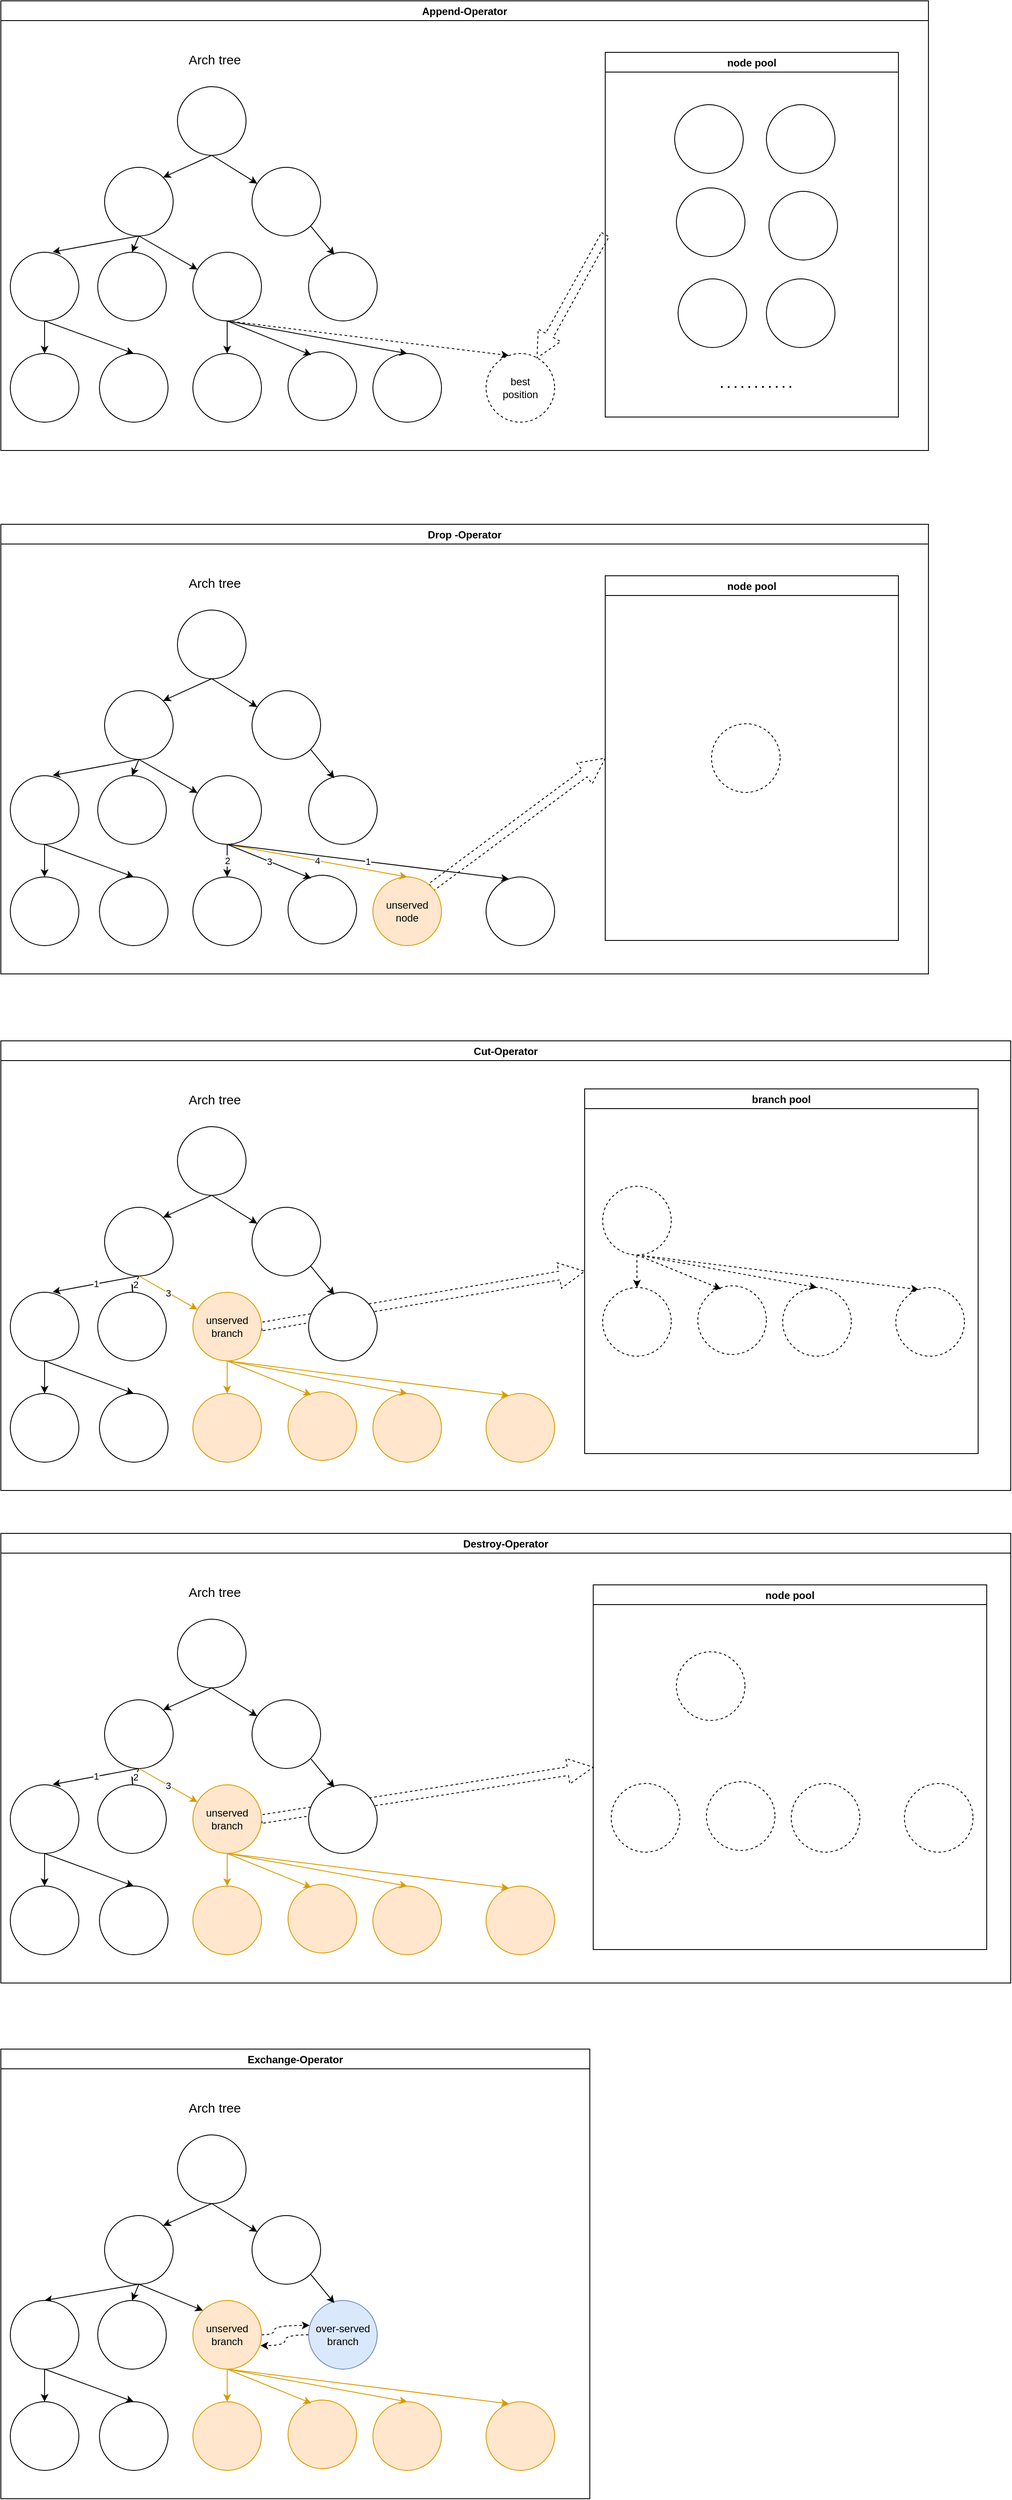 <mxfile version="16.1.4" type="github">
  <diagram id="BNuhCVd4cxq2ZZuh1FpS" name="Page-1">
    <mxGraphModel dx="2127" dy="1859" grid="0" gridSize="10" guides="1" tooltips="1" connect="1" arrows="1" fold="1" page="0" pageScale="1" pageWidth="827" pageHeight="1169" math="0" shadow="0">
      <root>
        <mxCell id="0" />
        <mxCell id="1" parent="0" />
        <mxCell id="tua6YhJxlvc5LFkW4k0F-42" value="Append-Operator" style="swimlane;strokeColor=default;fillColor=none;startSize=23;" vertex="1" parent="1">
          <mxGeometry x="-150" y="-552" width="1082" height="524" as="geometry">
            <mxRectangle x="-162" y="-550" width="129" height="23" as="alternateBounds" />
          </mxGeometry>
        </mxCell>
        <mxCell id="tua6YhJxlvc5LFkW4k0F-1" value="" style="ellipse;whiteSpace=wrap;html=1;aspect=fixed;strokeColor=default;" vertex="1" parent="tua6YhJxlvc5LFkW4k0F-42">
          <mxGeometry x="206" y="100" width="80" height="80" as="geometry" />
        </mxCell>
        <mxCell id="tua6YhJxlvc5LFkW4k0F-2" value="" style="ellipse;whiteSpace=wrap;html=1;aspect=fixed;strokeColor=default;" vertex="1" parent="tua6YhJxlvc5LFkW4k0F-42">
          <mxGeometry x="121" y="194" width="80" height="80" as="geometry" />
        </mxCell>
        <mxCell id="tua6YhJxlvc5LFkW4k0F-4" style="orthogonalLoop=1;jettySize=auto;html=1;exitX=0.5;exitY=1;exitDx=0;exitDy=0;entryX=1;entryY=0;entryDx=0;entryDy=0;rounded=0;" edge="1" parent="tua6YhJxlvc5LFkW4k0F-42" source="tua6YhJxlvc5LFkW4k0F-1" target="tua6YhJxlvc5LFkW4k0F-2">
          <mxGeometry relative="1" as="geometry" />
        </mxCell>
        <mxCell id="tua6YhJxlvc5LFkW4k0F-3" value="" style="ellipse;whiteSpace=wrap;html=1;aspect=fixed;strokeColor=default;" vertex="1" parent="tua6YhJxlvc5LFkW4k0F-42">
          <mxGeometry x="293" y="194" width="80" height="80" as="geometry" />
        </mxCell>
        <mxCell id="tua6YhJxlvc5LFkW4k0F-5" style="edgeStyle=none;rounded=0;orthogonalLoop=1;jettySize=auto;html=1;exitX=0.5;exitY=1;exitDx=0;exitDy=0;" edge="1" parent="tua6YhJxlvc5LFkW4k0F-42" source="tua6YhJxlvc5LFkW4k0F-1" target="tua6YhJxlvc5LFkW4k0F-3">
          <mxGeometry relative="1" as="geometry" />
        </mxCell>
        <mxCell id="tua6YhJxlvc5LFkW4k0F-6" value="" style="ellipse;whiteSpace=wrap;html=1;aspect=fixed;strokeColor=default;" vertex="1" parent="tua6YhJxlvc5LFkW4k0F-42">
          <mxGeometry x="11" y="293" width="80" height="80" as="geometry" />
        </mxCell>
        <mxCell id="tua6YhJxlvc5LFkW4k0F-10" style="edgeStyle=none;rounded=0;orthogonalLoop=1;jettySize=auto;html=1;exitX=0.5;exitY=1;exitDx=0;exitDy=0;entryX=0.617;entryY=-0.004;entryDx=0;entryDy=0;entryPerimeter=0;" edge="1" parent="tua6YhJxlvc5LFkW4k0F-42" source="tua6YhJxlvc5LFkW4k0F-2" target="tua6YhJxlvc5LFkW4k0F-6">
          <mxGeometry relative="1" as="geometry" />
        </mxCell>
        <mxCell id="tua6YhJxlvc5LFkW4k0F-7" value="" style="ellipse;whiteSpace=wrap;html=1;aspect=fixed;strokeColor=default;" vertex="1" parent="tua6YhJxlvc5LFkW4k0F-42">
          <mxGeometry x="113" y="293" width="80" height="80" as="geometry" />
        </mxCell>
        <mxCell id="tua6YhJxlvc5LFkW4k0F-11" style="edgeStyle=none;rounded=0;orthogonalLoop=1;jettySize=auto;html=1;exitX=0.5;exitY=1;exitDx=0;exitDy=0;entryX=0.5;entryY=0;entryDx=0;entryDy=0;" edge="1" parent="tua6YhJxlvc5LFkW4k0F-42" source="tua6YhJxlvc5LFkW4k0F-2" target="tua6YhJxlvc5LFkW4k0F-7">
          <mxGeometry relative="1" as="geometry" />
        </mxCell>
        <mxCell id="tua6YhJxlvc5LFkW4k0F-8" value="" style="ellipse;whiteSpace=wrap;html=1;aspect=fixed;strokeColor=default;" vertex="1" parent="tua6YhJxlvc5LFkW4k0F-42">
          <mxGeometry x="224" y="293" width="80" height="80" as="geometry" />
        </mxCell>
        <mxCell id="tua6YhJxlvc5LFkW4k0F-12" style="edgeStyle=none;rounded=0;orthogonalLoop=1;jettySize=auto;html=1;exitX=0.5;exitY=1;exitDx=0;exitDy=0;" edge="1" parent="tua6YhJxlvc5LFkW4k0F-42" source="tua6YhJxlvc5LFkW4k0F-2" target="tua6YhJxlvc5LFkW4k0F-8">
          <mxGeometry relative="1" as="geometry" />
        </mxCell>
        <mxCell id="tua6YhJxlvc5LFkW4k0F-9" value="" style="ellipse;whiteSpace=wrap;html=1;aspect=fixed;strokeColor=default;" vertex="1" parent="tua6YhJxlvc5LFkW4k0F-42">
          <mxGeometry x="359" y="293" width="80" height="80" as="geometry" />
        </mxCell>
        <mxCell id="tua6YhJxlvc5LFkW4k0F-13" style="edgeStyle=none;rounded=0;orthogonalLoop=1;jettySize=auto;html=1;exitX=1;exitY=1;exitDx=0;exitDy=0;entryX=0.375;entryY=0.038;entryDx=0;entryDy=0;entryPerimeter=0;" edge="1" parent="tua6YhJxlvc5LFkW4k0F-42" source="tua6YhJxlvc5LFkW4k0F-3" target="tua6YhJxlvc5LFkW4k0F-9">
          <mxGeometry relative="1" as="geometry" />
        </mxCell>
        <mxCell id="tua6YhJxlvc5LFkW4k0F-14" value="" style="ellipse;whiteSpace=wrap;html=1;aspect=fixed;strokeColor=default;" vertex="1" parent="tua6YhJxlvc5LFkW4k0F-42">
          <mxGeometry x="11" y="411" width="80" height="80" as="geometry" />
        </mxCell>
        <mxCell id="tua6YhJxlvc5LFkW4k0F-20" style="edgeStyle=none;rounded=0;orthogonalLoop=1;jettySize=auto;html=1;exitX=0.5;exitY=1;exitDx=0;exitDy=0;entryX=0.5;entryY=0;entryDx=0;entryDy=0;" edge="1" parent="tua6YhJxlvc5LFkW4k0F-42" source="tua6YhJxlvc5LFkW4k0F-6" target="tua6YhJxlvc5LFkW4k0F-14">
          <mxGeometry relative="1" as="geometry" />
        </mxCell>
        <mxCell id="tua6YhJxlvc5LFkW4k0F-15" value="" style="ellipse;whiteSpace=wrap;html=1;aspect=fixed;strokeColor=default;" vertex="1" parent="tua6YhJxlvc5LFkW4k0F-42">
          <mxGeometry x="115" y="411" width="80" height="80" as="geometry" />
        </mxCell>
        <mxCell id="tua6YhJxlvc5LFkW4k0F-21" style="edgeStyle=none;rounded=0;orthogonalLoop=1;jettySize=auto;html=1;exitX=0.5;exitY=1;exitDx=0;exitDy=0;entryX=0.5;entryY=0;entryDx=0;entryDy=0;" edge="1" parent="tua6YhJxlvc5LFkW4k0F-42" source="tua6YhJxlvc5LFkW4k0F-6" target="tua6YhJxlvc5LFkW4k0F-15">
          <mxGeometry relative="1" as="geometry" />
        </mxCell>
        <mxCell id="tua6YhJxlvc5LFkW4k0F-16" value="" style="ellipse;whiteSpace=wrap;html=1;aspect=fixed;strokeColor=default;" vertex="1" parent="tua6YhJxlvc5LFkW4k0F-42">
          <mxGeometry x="224" y="411" width="80" height="80" as="geometry" />
        </mxCell>
        <mxCell id="tua6YhJxlvc5LFkW4k0F-22" style="edgeStyle=none;rounded=0;orthogonalLoop=1;jettySize=auto;html=1;exitX=0.5;exitY=1;exitDx=0;exitDy=0;" edge="1" parent="tua6YhJxlvc5LFkW4k0F-42" source="tua6YhJxlvc5LFkW4k0F-8" target="tua6YhJxlvc5LFkW4k0F-16">
          <mxGeometry relative="1" as="geometry" />
        </mxCell>
        <mxCell id="tua6YhJxlvc5LFkW4k0F-17" value="" style="ellipse;whiteSpace=wrap;html=1;aspect=fixed;strokeColor=default;" vertex="1" parent="tua6YhJxlvc5LFkW4k0F-42">
          <mxGeometry x="335" y="409" width="80" height="80" as="geometry" />
        </mxCell>
        <mxCell id="tua6YhJxlvc5LFkW4k0F-24" style="edgeStyle=none;rounded=0;orthogonalLoop=1;jettySize=auto;html=1;exitX=0.5;exitY=1;exitDx=0;exitDy=0;entryX=0.338;entryY=0.046;entryDx=0;entryDy=0;entryPerimeter=0;" edge="1" parent="tua6YhJxlvc5LFkW4k0F-42" source="tua6YhJxlvc5LFkW4k0F-8" target="tua6YhJxlvc5LFkW4k0F-17">
          <mxGeometry relative="1" as="geometry" />
        </mxCell>
        <mxCell id="tua6YhJxlvc5LFkW4k0F-18" value="" style="ellipse;whiteSpace=wrap;html=1;aspect=fixed;strokeColor=default;" vertex="1" parent="tua6YhJxlvc5LFkW4k0F-42">
          <mxGeometry x="434" y="411" width="80" height="80" as="geometry" />
        </mxCell>
        <mxCell id="tua6YhJxlvc5LFkW4k0F-25" style="edgeStyle=none;rounded=0;orthogonalLoop=1;jettySize=auto;html=1;exitX=0.5;exitY=1;exitDx=0;exitDy=0;entryX=0.5;entryY=0;entryDx=0;entryDy=0;" edge="1" parent="tua6YhJxlvc5LFkW4k0F-42" source="tua6YhJxlvc5LFkW4k0F-8" target="tua6YhJxlvc5LFkW4k0F-18">
          <mxGeometry relative="1" as="geometry" />
        </mxCell>
        <mxCell id="tua6YhJxlvc5LFkW4k0F-35" value="node pool" style="swimlane;strokeColor=default;fillColor=none;startSize=23;" vertex="1" parent="tua6YhJxlvc5LFkW4k0F-42">
          <mxGeometry x="705" y="60" width="342" height="425" as="geometry" />
        </mxCell>
        <mxCell id="tua6YhJxlvc5LFkW4k0F-26" value="" style="ellipse;whiteSpace=wrap;html=1;aspect=fixed;strokeColor=default;" vertex="1" parent="tua6YhJxlvc5LFkW4k0F-35">
          <mxGeometry x="81" y="61" width="80" height="80" as="geometry" />
        </mxCell>
        <mxCell id="tua6YhJxlvc5LFkW4k0F-27" value="" style="ellipse;whiteSpace=wrap;html=1;aspect=fixed;strokeColor=default;" vertex="1" parent="tua6YhJxlvc5LFkW4k0F-35">
          <mxGeometry x="188" y="61" width="80" height="80" as="geometry" />
        </mxCell>
        <mxCell id="tua6YhJxlvc5LFkW4k0F-28" value="" style="ellipse;whiteSpace=wrap;html=1;aspect=fixed;strokeColor=default;" vertex="1" parent="tua6YhJxlvc5LFkW4k0F-35">
          <mxGeometry x="83" y="158" width="80" height="80" as="geometry" />
        </mxCell>
        <mxCell id="tua6YhJxlvc5LFkW4k0F-29" value="" style="ellipse;whiteSpace=wrap;html=1;aspect=fixed;strokeColor=default;" vertex="1" parent="tua6YhJxlvc5LFkW4k0F-35">
          <mxGeometry x="191" y="162" width="80" height="80" as="geometry" />
        </mxCell>
        <mxCell id="tua6YhJxlvc5LFkW4k0F-30" value="" style="ellipse;whiteSpace=wrap;html=1;aspect=fixed;strokeColor=default;" vertex="1" parent="tua6YhJxlvc5LFkW4k0F-35">
          <mxGeometry x="85" y="264" width="80" height="80" as="geometry" />
        </mxCell>
        <mxCell id="tua6YhJxlvc5LFkW4k0F-31" value="" style="ellipse;whiteSpace=wrap;html=1;aspect=fixed;strokeColor=default;" vertex="1" parent="tua6YhJxlvc5LFkW4k0F-35">
          <mxGeometry x="188" y="264" width="80" height="80" as="geometry" />
        </mxCell>
        <mxCell id="tua6YhJxlvc5LFkW4k0F-34" value="" style="endArrow=none;dashed=1;html=1;dashPattern=1 3;strokeWidth=2;rounded=0;entryX=0.64;entryY=0.913;entryDx=0;entryDy=0;entryPerimeter=0;" edge="1" parent="tua6YhJxlvc5LFkW4k0F-35">
          <mxGeometry width="50" height="50" relative="1" as="geometry">
            <mxPoint x="135" y="390" as="sourcePoint" />
            <mxPoint x="216.88" y="389.853" as="targetPoint" />
          </mxGeometry>
        </mxCell>
        <mxCell id="tua6YhJxlvc5LFkW4k0F-39" value="best&lt;br&gt;position" style="ellipse;whiteSpace=wrap;html=1;aspect=fixed;strokeColor=default;dashed=1;" vertex="1" parent="tua6YhJxlvc5LFkW4k0F-42">
          <mxGeometry x="566" y="411" width="80" height="80" as="geometry" />
        </mxCell>
        <mxCell id="tua6YhJxlvc5LFkW4k0F-40" style="edgeStyle=none;rounded=0;orthogonalLoop=1;jettySize=auto;html=1;exitX=0.5;exitY=1;exitDx=0;exitDy=0;entryX=0.333;entryY=0.029;entryDx=0;entryDy=0;entryPerimeter=0;dashed=1;" edge="1" parent="tua6YhJxlvc5LFkW4k0F-42" source="tua6YhJxlvc5LFkW4k0F-8" target="tua6YhJxlvc5LFkW4k0F-39">
          <mxGeometry relative="1" as="geometry" />
        </mxCell>
        <mxCell id="tua6YhJxlvc5LFkW4k0F-41" style="edgeStyle=none;rounded=0;orthogonalLoop=1;jettySize=auto;html=1;exitX=0;exitY=0.5;exitDx=0;exitDy=0;dashed=1;shape=arrow;" edge="1" parent="tua6YhJxlvc5LFkW4k0F-42" source="tua6YhJxlvc5LFkW4k0F-35" target="tua6YhJxlvc5LFkW4k0F-39">
          <mxGeometry relative="1" as="geometry" />
        </mxCell>
        <mxCell id="tua6YhJxlvc5LFkW4k0F-43" value="&lt;font style=&quot;font-size: 15px&quot;&gt;Arch tree&lt;/font&gt;" style="text;html=1;strokeColor=none;fillColor=none;align=center;verticalAlign=middle;whiteSpace=wrap;rounded=0;strokeWidth=4;" vertex="1" parent="tua6YhJxlvc5LFkW4k0F-42">
          <mxGeometry x="209" y="53" width="81" height="30" as="geometry" />
        </mxCell>
        <mxCell id="tua6YhJxlvc5LFkW4k0F-44" value="Drop -Operator" style="swimlane;strokeColor=default;fillColor=none;startSize=23;" vertex="1" parent="1">
          <mxGeometry x="-150" y="58" width="1082" height="524" as="geometry">
            <mxRectangle x="-162" y="-550" width="129" height="23" as="alternateBounds" />
          </mxGeometry>
        </mxCell>
        <mxCell id="tua6YhJxlvc5LFkW4k0F-45" value="" style="ellipse;whiteSpace=wrap;html=1;aspect=fixed;strokeColor=default;" vertex="1" parent="tua6YhJxlvc5LFkW4k0F-44">
          <mxGeometry x="206" y="100" width="80" height="80" as="geometry" />
        </mxCell>
        <mxCell id="tua6YhJxlvc5LFkW4k0F-46" value="" style="ellipse;whiteSpace=wrap;html=1;aspect=fixed;strokeColor=default;" vertex="1" parent="tua6YhJxlvc5LFkW4k0F-44">
          <mxGeometry x="121" y="194" width="80" height="80" as="geometry" />
        </mxCell>
        <mxCell id="tua6YhJxlvc5LFkW4k0F-47" style="orthogonalLoop=1;jettySize=auto;html=1;exitX=0.5;exitY=1;exitDx=0;exitDy=0;entryX=1;entryY=0;entryDx=0;entryDy=0;rounded=0;" edge="1" parent="tua6YhJxlvc5LFkW4k0F-44" source="tua6YhJxlvc5LFkW4k0F-45" target="tua6YhJxlvc5LFkW4k0F-46">
          <mxGeometry relative="1" as="geometry" />
        </mxCell>
        <mxCell id="tua6YhJxlvc5LFkW4k0F-48" value="" style="ellipse;whiteSpace=wrap;html=1;aspect=fixed;strokeColor=default;" vertex="1" parent="tua6YhJxlvc5LFkW4k0F-44">
          <mxGeometry x="293" y="194" width="80" height="80" as="geometry" />
        </mxCell>
        <mxCell id="tua6YhJxlvc5LFkW4k0F-49" style="edgeStyle=none;rounded=0;orthogonalLoop=1;jettySize=auto;html=1;exitX=0.5;exitY=1;exitDx=0;exitDy=0;" edge="1" parent="tua6YhJxlvc5LFkW4k0F-44" source="tua6YhJxlvc5LFkW4k0F-45" target="tua6YhJxlvc5LFkW4k0F-48">
          <mxGeometry relative="1" as="geometry" />
        </mxCell>
        <mxCell id="tua6YhJxlvc5LFkW4k0F-50" value="" style="ellipse;whiteSpace=wrap;html=1;aspect=fixed;strokeColor=default;" vertex="1" parent="tua6YhJxlvc5LFkW4k0F-44">
          <mxGeometry x="11" y="293" width="80" height="80" as="geometry" />
        </mxCell>
        <mxCell id="tua6YhJxlvc5LFkW4k0F-51" style="edgeStyle=none;rounded=0;orthogonalLoop=1;jettySize=auto;html=1;exitX=0.5;exitY=1;exitDx=0;exitDy=0;entryX=0.617;entryY=-0.004;entryDx=0;entryDy=0;entryPerimeter=0;" edge="1" parent="tua6YhJxlvc5LFkW4k0F-44" source="tua6YhJxlvc5LFkW4k0F-46" target="tua6YhJxlvc5LFkW4k0F-50">
          <mxGeometry relative="1" as="geometry" />
        </mxCell>
        <mxCell id="tua6YhJxlvc5LFkW4k0F-52" value="" style="ellipse;whiteSpace=wrap;html=1;aspect=fixed;strokeColor=default;" vertex="1" parent="tua6YhJxlvc5LFkW4k0F-44">
          <mxGeometry x="113" y="293" width="80" height="80" as="geometry" />
        </mxCell>
        <mxCell id="tua6YhJxlvc5LFkW4k0F-53" style="edgeStyle=none;rounded=0;orthogonalLoop=1;jettySize=auto;html=1;exitX=0.5;exitY=1;exitDx=0;exitDy=0;entryX=0.5;entryY=0;entryDx=0;entryDy=0;" edge="1" parent="tua6YhJxlvc5LFkW4k0F-44" source="tua6YhJxlvc5LFkW4k0F-46" target="tua6YhJxlvc5LFkW4k0F-52">
          <mxGeometry relative="1" as="geometry" />
        </mxCell>
        <mxCell id="tua6YhJxlvc5LFkW4k0F-54" value="" style="ellipse;whiteSpace=wrap;html=1;aspect=fixed;strokeColor=default;" vertex="1" parent="tua6YhJxlvc5LFkW4k0F-44">
          <mxGeometry x="224" y="293" width="80" height="80" as="geometry" />
        </mxCell>
        <mxCell id="tua6YhJxlvc5LFkW4k0F-55" style="edgeStyle=none;rounded=0;orthogonalLoop=1;jettySize=auto;html=1;exitX=0.5;exitY=1;exitDx=0;exitDy=0;" edge="1" parent="tua6YhJxlvc5LFkW4k0F-44" source="tua6YhJxlvc5LFkW4k0F-46" target="tua6YhJxlvc5LFkW4k0F-54">
          <mxGeometry relative="1" as="geometry" />
        </mxCell>
        <mxCell id="tua6YhJxlvc5LFkW4k0F-56" value="" style="ellipse;whiteSpace=wrap;html=1;aspect=fixed;strokeColor=default;" vertex="1" parent="tua6YhJxlvc5LFkW4k0F-44">
          <mxGeometry x="359" y="293" width="80" height="80" as="geometry" />
        </mxCell>
        <mxCell id="tua6YhJxlvc5LFkW4k0F-57" style="edgeStyle=none;rounded=0;orthogonalLoop=1;jettySize=auto;html=1;exitX=1;exitY=1;exitDx=0;exitDy=0;entryX=0.375;entryY=0.038;entryDx=0;entryDy=0;entryPerimeter=0;" edge="1" parent="tua6YhJxlvc5LFkW4k0F-44" source="tua6YhJxlvc5LFkW4k0F-48" target="tua6YhJxlvc5LFkW4k0F-56">
          <mxGeometry relative="1" as="geometry" />
        </mxCell>
        <mxCell id="tua6YhJxlvc5LFkW4k0F-58" value="" style="ellipse;whiteSpace=wrap;html=1;aspect=fixed;strokeColor=default;" vertex="1" parent="tua6YhJxlvc5LFkW4k0F-44">
          <mxGeometry x="11" y="411" width="80" height="80" as="geometry" />
        </mxCell>
        <mxCell id="tua6YhJxlvc5LFkW4k0F-59" style="edgeStyle=none;rounded=0;orthogonalLoop=1;jettySize=auto;html=1;exitX=0.5;exitY=1;exitDx=0;exitDy=0;entryX=0.5;entryY=0;entryDx=0;entryDy=0;" edge="1" parent="tua6YhJxlvc5LFkW4k0F-44" source="tua6YhJxlvc5LFkW4k0F-50" target="tua6YhJxlvc5LFkW4k0F-58">
          <mxGeometry relative="1" as="geometry" />
        </mxCell>
        <mxCell id="tua6YhJxlvc5LFkW4k0F-60" value="" style="ellipse;whiteSpace=wrap;html=1;aspect=fixed;strokeColor=default;" vertex="1" parent="tua6YhJxlvc5LFkW4k0F-44">
          <mxGeometry x="115" y="411" width="80" height="80" as="geometry" />
        </mxCell>
        <mxCell id="tua6YhJxlvc5LFkW4k0F-61" style="edgeStyle=none;rounded=0;orthogonalLoop=1;jettySize=auto;html=1;exitX=0.5;exitY=1;exitDx=0;exitDy=0;entryX=0.5;entryY=0;entryDx=0;entryDy=0;" edge="1" parent="tua6YhJxlvc5LFkW4k0F-44" source="tua6YhJxlvc5LFkW4k0F-50" target="tua6YhJxlvc5LFkW4k0F-60">
          <mxGeometry relative="1" as="geometry" />
        </mxCell>
        <mxCell id="tua6YhJxlvc5LFkW4k0F-62" value="" style="ellipse;whiteSpace=wrap;html=1;aspect=fixed;strokeColor=default;" vertex="1" parent="tua6YhJxlvc5LFkW4k0F-44">
          <mxGeometry x="224" y="411" width="80" height="80" as="geometry" />
        </mxCell>
        <mxCell id="tua6YhJxlvc5LFkW4k0F-63" value="2" style="edgeStyle=none;rounded=0;orthogonalLoop=1;jettySize=auto;html=1;exitX=0.5;exitY=1;exitDx=0;exitDy=0;" edge="1" parent="tua6YhJxlvc5LFkW4k0F-44" source="tua6YhJxlvc5LFkW4k0F-54" target="tua6YhJxlvc5LFkW4k0F-62">
          <mxGeometry relative="1" as="geometry" />
        </mxCell>
        <mxCell id="tua6YhJxlvc5LFkW4k0F-64" value="" style="ellipse;whiteSpace=wrap;html=1;aspect=fixed;strokeColor=default;" vertex="1" parent="tua6YhJxlvc5LFkW4k0F-44">
          <mxGeometry x="335" y="409" width="80" height="80" as="geometry" />
        </mxCell>
        <mxCell id="tua6YhJxlvc5LFkW4k0F-65" value="3" style="edgeStyle=none;rounded=0;orthogonalLoop=1;jettySize=auto;html=1;exitX=0.5;exitY=1;exitDx=0;exitDy=0;entryX=0.338;entryY=0.046;entryDx=0;entryDy=0;entryPerimeter=0;" edge="1" parent="tua6YhJxlvc5LFkW4k0F-44" source="tua6YhJxlvc5LFkW4k0F-54" target="tua6YhJxlvc5LFkW4k0F-64">
          <mxGeometry relative="1" as="geometry" />
        </mxCell>
        <mxCell id="tua6YhJxlvc5LFkW4k0F-81" style="edgeStyle=none;shape=arrow;rounded=0;orthogonalLoop=1;jettySize=auto;html=1;exitX=1;exitY=0;exitDx=0;exitDy=0;fontSize=15;dashed=1;entryX=0;entryY=0.5;entryDx=0;entryDy=0;" edge="1" parent="tua6YhJxlvc5LFkW4k0F-44" source="tua6YhJxlvc5LFkW4k0F-66" target="tua6YhJxlvc5LFkW4k0F-68">
          <mxGeometry relative="1" as="geometry" />
        </mxCell>
        <mxCell id="tua6YhJxlvc5LFkW4k0F-66" value="unserved&lt;br&gt;node" style="ellipse;whiteSpace=wrap;html=1;aspect=fixed;strokeColor=#d79b00;fillColor=#ffe6cc;" vertex="1" parent="tua6YhJxlvc5LFkW4k0F-44">
          <mxGeometry x="434" y="411" width="80" height="80" as="geometry" />
        </mxCell>
        <mxCell id="tua6YhJxlvc5LFkW4k0F-67" value="4" style="edgeStyle=none;rounded=0;orthogonalLoop=1;jettySize=auto;html=1;exitX=0.5;exitY=1;exitDx=0;exitDy=0;entryX=0.5;entryY=0;entryDx=0;entryDy=0;fillColor=#ffe6cc;strokeColor=#d79b00;" edge="1" parent="tua6YhJxlvc5LFkW4k0F-44" source="tua6YhJxlvc5LFkW4k0F-54" target="tua6YhJxlvc5LFkW4k0F-66">
          <mxGeometry relative="1" as="geometry" />
        </mxCell>
        <mxCell id="tua6YhJxlvc5LFkW4k0F-68" value="node pool" style="swimlane;strokeColor=default;fillColor=none;startSize=23;" vertex="1" parent="tua6YhJxlvc5LFkW4k0F-44">
          <mxGeometry x="705" y="60" width="342" height="425" as="geometry" />
        </mxCell>
        <mxCell id="tua6YhJxlvc5LFkW4k0F-80" value="" style="ellipse;whiteSpace=wrap;html=1;aspect=fixed;strokeColor=default;dashed=1;" vertex="1" parent="tua6YhJxlvc5LFkW4k0F-68">
          <mxGeometry x="124" y="172.5" width="80" height="80" as="geometry" />
        </mxCell>
        <mxCell id="tua6YhJxlvc5LFkW4k0F-76" value="" style="ellipse;whiteSpace=wrap;html=1;aspect=fixed;strokeColor=default;" vertex="1" parent="tua6YhJxlvc5LFkW4k0F-44">
          <mxGeometry x="566" y="411" width="80" height="80" as="geometry" />
        </mxCell>
        <mxCell id="tua6YhJxlvc5LFkW4k0F-77" value="1" style="edgeStyle=none;rounded=0;orthogonalLoop=1;jettySize=auto;html=1;exitX=0.5;exitY=1;exitDx=0;exitDy=0;entryX=0.333;entryY=0.029;entryDx=0;entryDy=0;entryPerimeter=0;" edge="1" parent="tua6YhJxlvc5LFkW4k0F-44" source="tua6YhJxlvc5LFkW4k0F-54" target="tua6YhJxlvc5LFkW4k0F-76">
          <mxGeometry relative="1" as="geometry" />
        </mxCell>
        <mxCell id="tua6YhJxlvc5LFkW4k0F-79" value="&lt;font style=&quot;font-size: 15px&quot;&gt;Arch tree&lt;/font&gt;" style="text;html=1;strokeColor=none;fillColor=none;align=center;verticalAlign=middle;whiteSpace=wrap;rounded=0;strokeWidth=4;" vertex="1" parent="tua6YhJxlvc5LFkW4k0F-44">
          <mxGeometry x="209" y="53" width="81" height="30" as="geometry" />
        </mxCell>
        <mxCell id="tua6YhJxlvc5LFkW4k0F-82" value="Cut-Operator" style="swimlane;strokeColor=default;fillColor=none;startSize=23;" vertex="1" parent="1">
          <mxGeometry x="-150" y="660" width="1178" height="524" as="geometry">
            <mxRectangle x="-162" y="-550" width="129" height="23" as="alternateBounds" />
          </mxGeometry>
        </mxCell>
        <mxCell id="tua6YhJxlvc5LFkW4k0F-83" value="" style="ellipse;whiteSpace=wrap;html=1;aspect=fixed;strokeColor=default;" vertex="1" parent="tua6YhJxlvc5LFkW4k0F-82">
          <mxGeometry x="206" y="100" width="80" height="80" as="geometry" />
        </mxCell>
        <mxCell id="tua6YhJxlvc5LFkW4k0F-84" value="" style="ellipse;whiteSpace=wrap;html=1;aspect=fixed;strokeColor=default;" vertex="1" parent="tua6YhJxlvc5LFkW4k0F-82">
          <mxGeometry x="121" y="194" width="80" height="80" as="geometry" />
        </mxCell>
        <mxCell id="tua6YhJxlvc5LFkW4k0F-85" style="orthogonalLoop=1;jettySize=auto;html=1;exitX=0.5;exitY=1;exitDx=0;exitDy=0;entryX=1;entryY=0;entryDx=0;entryDy=0;rounded=0;" edge="1" parent="tua6YhJxlvc5LFkW4k0F-82" source="tua6YhJxlvc5LFkW4k0F-83" target="tua6YhJxlvc5LFkW4k0F-84">
          <mxGeometry relative="1" as="geometry" />
        </mxCell>
        <mxCell id="tua6YhJxlvc5LFkW4k0F-86" value="" style="ellipse;whiteSpace=wrap;html=1;aspect=fixed;strokeColor=default;" vertex="1" parent="tua6YhJxlvc5LFkW4k0F-82">
          <mxGeometry x="293" y="194" width="80" height="80" as="geometry" />
        </mxCell>
        <mxCell id="tua6YhJxlvc5LFkW4k0F-87" style="edgeStyle=none;rounded=0;orthogonalLoop=1;jettySize=auto;html=1;exitX=0.5;exitY=1;exitDx=0;exitDy=0;" edge="1" parent="tua6YhJxlvc5LFkW4k0F-82" source="tua6YhJxlvc5LFkW4k0F-83" target="tua6YhJxlvc5LFkW4k0F-86">
          <mxGeometry relative="1" as="geometry" />
        </mxCell>
        <mxCell id="tua6YhJxlvc5LFkW4k0F-88" value="" style="ellipse;whiteSpace=wrap;html=1;aspect=fixed;strokeColor=default;" vertex="1" parent="tua6YhJxlvc5LFkW4k0F-82">
          <mxGeometry x="11" y="293" width="80" height="80" as="geometry" />
        </mxCell>
        <mxCell id="tua6YhJxlvc5LFkW4k0F-89" value="1" style="edgeStyle=none;rounded=0;orthogonalLoop=1;jettySize=auto;html=1;exitX=0.5;exitY=1;exitDx=0;exitDy=0;entryX=0.617;entryY=-0.004;entryDx=0;entryDy=0;entryPerimeter=0;" edge="1" parent="tua6YhJxlvc5LFkW4k0F-82" source="tua6YhJxlvc5LFkW4k0F-84" target="tua6YhJxlvc5LFkW4k0F-88">
          <mxGeometry relative="1" as="geometry" />
        </mxCell>
        <mxCell id="tua6YhJxlvc5LFkW4k0F-90" value="" style="ellipse;whiteSpace=wrap;html=1;aspect=fixed;strokeColor=default;" vertex="1" parent="tua6YhJxlvc5LFkW4k0F-82">
          <mxGeometry x="113" y="293" width="80" height="80" as="geometry" />
        </mxCell>
        <mxCell id="tua6YhJxlvc5LFkW4k0F-91" value="2" style="edgeStyle=none;rounded=0;orthogonalLoop=1;jettySize=auto;html=1;exitX=0.5;exitY=1;exitDx=0;exitDy=0;entryX=0.5;entryY=0;entryDx=0;entryDy=0;" edge="1" parent="tua6YhJxlvc5LFkW4k0F-82" source="tua6YhJxlvc5LFkW4k0F-84" target="tua6YhJxlvc5LFkW4k0F-90">
          <mxGeometry relative="1" as="geometry" />
        </mxCell>
        <mxCell id="tua6YhJxlvc5LFkW4k0F-128" style="edgeStyle=none;shape=arrow;rounded=0;orthogonalLoop=1;jettySize=auto;html=1;exitX=1;exitY=0.5;exitDx=0;exitDy=0;fontSize=15;dashed=1;entryX=0;entryY=0.5;entryDx=0;entryDy=0;" edge="1" parent="tua6YhJxlvc5LFkW4k0F-82" source="tua6YhJxlvc5LFkW4k0F-92" target="tua6YhJxlvc5LFkW4k0F-106">
          <mxGeometry relative="1" as="geometry" />
        </mxCell>
        <mxCell id="tua6YhJxlvc5LFkW4k0F-92" value="unserved&lt;br&gt;branch" style="ellipse;whiteSpace=wrap;html=1;aspect=fixed;strokeColor=#d79b00;fillColor=#ffe6cc;" vertex="1" parent="tua6YhJxlvc5LFkW4k0F-82">
          <mxGeometry x="224" y="293" width="80" height="80" as="geometry" />
        </mxCell>
        <mxCell id="tua6YhJxlvc5LFkW4k0F-93" value="3" style="edgeStyle=none;rounded=0;orthogonalLoop=1;jettySize=auto;html=1;exitX=0.5;exitY=1;exitDx=0;exitDy=0;fillColor=#ffe6cc;strokeColor=#d79b00;" edge="1" parent="tua6YhJxlvc5LFkW4k0F-82" source="tua6YhJxlvc5LFkW4k0F-84" target="tua6YhJxlvc5LFkW4k0F-92">
          <mxGeometry relative="1" as="geometry" />
        </mxCell>
        <mxCell id="tua6YhJxlvc5LFkW4k0F-94" value="" style="ellipse;whiteSpace=wrap;html=1;aspect=fixed;strokeColor=default;" vertex="1" parent="tua6YhJxlvc5LFkW4k0F-82">
          <mxGeometry x="359" y="293" width="80" height="80" as="geometry" />
        </mxCell>
        <mxCell id="tua6YhJxlvc5LFkW4k0F-95" style="edgeStyle=none;rounded=0;orthogonalLoop=1;jettySize=auto;html=1;exitX=1;exitY=1;exitDx=0;exitDy=0;entryX=0.375;entryY=0.038;entryDx=0;entryDy=0;entryPerimeter=0;" edge="1" parent="tua6YhJxlvc5LFkW4k0F-82" source="tua6YhJxlvc5LFkW4k0F-86" target="tua6YhJxlvc5LFkW4k0F-94">
          <mxGeometry relative="1" as="geometry" />
        </mxCell>
        <mxCell id="tua6YhJxlvc5LFkW4k0F-96" value="" style="ellipse;whiteSpace=wrap;html=1;aspect=fixed;strokeColor=default;" vertex="1" parent="tua6YhJxlvc5LFkW4k0F-82">
          <mxGeometry x="11" y="411" width="80" height="80" as="geometry" />
        </mxCell>
        <mxCell id="tua6YhJxlvc5LFkW4k0F-97" style="edgeStyle=none;rounded=0;orthogonalLoop=1;jettySize=auto;html=1;exitX=0.5;exitY=1;exitDx=0;exitDy=0;entryX=0.5;entryY=0;entryDx=0;entryDy=0;" edge="1" parent="tua6YhJxlvc5LFkW4k0F-82" source="tua6YhJxlvc5LFkW4k0F-88" target="tua6YhJxlvc5LFkW4k0F-96">
          <mxGeometry relative="1" as="geometry" />
        </mxCell>
        <mxCell id="tua6YhJxlvc5LFkW4k0F-98" value="" style="ellipse;whiteSpace=wrap;html=1;aspect=fixed;strokeColor=default;" vertex="1" parent="tua6YhJxlvc5LFkW4k0F-82">
          <mxGeometry x="115" y="411" width="80" height="80" as="geometry" />
        </mxCell>
        <mxCell id="tua6YhJxlvc5LFkW4k0F-99" style="edgeStyle=none;rounded=0;orthogonalLoop=1;jettySize=auto;html=1;exitX=0.5;exitY=1;exitDx=0;exitDy=0;entryX=0.5;entryY=0;entryDx=0;entryDy=0;" edge="1" parent="tua6YhJxlvc5LFkW4k0F-82" source="tua6YhJxlvc5LFkW4k0F-88" target="tua6YhJxlvc5LFkW4k0F-98">
          <mxGeometry relative="1" as="geometry" />
        </mxCell>
        <mxCell id="tua6YhJxlvc5LFkW4k0F-100" value="" style="ellipse;whiteSpace=wrap;html=1;aspect=fixed;strokeColor=#d79b00;fillColor=#ffe6cc;" vertex="1" parent="tua6YhJxlvc5LFkW4k0F-82">
          <mxGeometry x="224" y="411" width="80" height="80" as="geometry" />
        </mxCell>
        <mxCell id="tua6YhJxlvc5LFkW4k0F-101" style="edgeStyle=none;rounded=0;orthogonalLoop=1;jettySize=auto;html=1;exitX=0.5;exitY=1;exitDx=0;exitDy=0;fillColor=#ffe6cc;strokeColor=#d79b00;" edge="1" parent="tua6YhJxlvc5LFkW4k0F-82" source="tua6YhJxlvc5LFkW4k0F-92" target="tua6YhJxlvc5LFkW4k0F-100">
          <mxGeometry relative="1" as="geometry" />
        </mxCell>
        <mxCell id="tua6YhJxlvc5LFkW4k0F-102" value="" style="ellipse;whiteSpace=wrap;html=1;aspect=fixed;strokeColor=#d79b00;fillColor=#ffe6cc;" vertex="1" parent="tua6YhJxlvc5LFkW4k0F-82">
          <mxGeometry x="335" y="409" width="80" height="80" as="geometry" />
        </mxCell>
        <mxCell id="tua6YhJxlvc5LFkW4k0F-103" style="edgeStyle=none;rounded=0;orthogonalLoop=1;jettySize=auto;html=1;exitX=0.5;exitY=1;exitDx=0;exitDy=0;entryX=0.338;entryY=0.046;entryDx=0;entryDy=0;entryPerimeter=0;fillColor=#ffe6cc;strokeColor=#d79b00;" edge="1" parent="tua6YhJxlvc5LFkW4k0F-82" source="tua6YhJxlvc5LFkW4k0F-92" target="tua6YhJxlvc5LFkW4k0F-102">
          <mxGeometry relative="1" as="geometry" />
        </mxCell>
        <mxCell id="tua6YhJxlvc5LFkW4k0F-104" value="" style="ellipse;whiteSpace=wrap;html=1;aspect=fixed;strokeColor=#d79b00;fillColor=#ffe6cc;" vertex="1" parent="tua6YhJxlvc5LFkW4k0F-82">
          <mxGeometry x="434" y="411" width="80" height="80" as="geometry" />
        </mxCell>
        <mxCell id="tua6YhJxlvc5LFkW4k0F-105" style="edgeStyle=none;rounded=0;orthogonalLoop=1;jettySize=auto;html=1;exitX=0.5;exitY=1;exitDx=0;exitDy=0;entryX=0.5;entryY=0;entryDx=0;entryDy=0;fillColor=#ffe6cc;strokeColor=#d79b00;" edge="1" parent="tua6YhJxlvc5LFkW4k0F-82" source="tua6YhJxlvc5LFkW4k0F-92" target="tua6YhJxlvc5LFkW4k0F-104">
          <mxGeometry relative="1" as="geometry" />
        </mxCell>
        <mxCell id="tua6YhJxlvc5LFkW4k0F-106" value="branch pool" style="swimlane;strokeColor=default;fillColor=none;startSize=23;" vertex="1" parent="tua6YhJxlvc5LFkW4k0F-82">
          <mxGeometry x="681" y="56" width="459" height="425" as="geometry" />
        </mxCell>
        <mxCell id="tua6YhJxlvc5LFkW4k0F-118" value="" style="ellipse;whiteSpace=wrap;html=1;aspect=fixed;dashed=1;" vertex="1" parent="tua6YhJxlvc5LFkW4k0F-106">
          <mxGeometry x="21" y="113.5" width="80" height="80" as="geometry" />
        </mxCell>
        <mxCell id="tua6YhJxlvc5LFkW4k0F-120" value="" style="ellipse;whiteSpace=wrap;html=1;aspect=fixed;dashed=1;" vertex="1" parent="tua6YhJxlvc5LFkW4k0F-106">
          <mxGeometry x="21" y="231.5" width="80" height="80" as="geometry" />
        </mxCell>
        <mxCell id="tua6YhJxlvc5LFkW4k0F-121" style="edgeStyle=none;rounded=0;orthogonalLoop=1;jettySize=auto;html=1;exitX=0.5;exitY=1;exitDx=0;exitDy=0;dashed=1;" edge="1" parent="tua6YhJxlvc5LFkW4k0F-106" source="tua6YhJxlvc5LFkW4k0F-118" target="tua6YhJxlvc5LFkW4k0F-120">
          <mxGeometry relative="1" as="geometry" />
        </mxCell>
        <mxCell id="tua6YhJxlvc5LFkW4k0F-122" value="" style="ellipse;whiteSpace=wrap;html=1;aspect=fixed;dashed=1;" vertex="1" parent="tua6YhJxlvc5LFkW4k0F-106">
          <mxGeometry x="132" y="229.5" width="80" height="80" as="geometry" />
        </mxCell>
        <mxCell id="tua6YhJxlvc5LFkW4k0F-123" style="edgeStyle=none;rounded=0;orthogonalLoop=1;jettySize=auto;html=1;exitX=0.5;exitY=1;exitDx=0;exitDy=0;entryX=0.338;entryY=0.046;entryDx=0;entryDy=0;entryPerimeter=0;dashed=1;" edge="1" parent="tua6YhJxlvc5LFkW4k0F-106" source="tua6YhJxlvc5LFkW4k0F-118" target="tua6YhJxlvc5LFkW4k0F-122">
          <mxGeometry relative="1" as="geometry" />
        </mxCell>
        <mxCell id="tua6YhJxlvc5LFkW4k0F-124" value="" style="ellipse;whiteSpace=wrap;html=1;aspect=fixed;dashed=1;" vertex="1" parent="tua6YhJxlvc5LFkW4k0F-106">
          <mxGeometry x="231" y="231.5" width="80" height="80" as="geometry" />
        </mxCell>
        <mxCell id="tua6YhJxlvc5LFkW4k0F-125" style="edgeStyle=none;rounded=0;orthogonalLoop=1;jettySize=auto;html=1;exitX=0.5;exitY=1;exitDx=0;exitDy=0;entryX=0.5;entryY=0;entryDx=0;entryDy=0;dashed=1;" edge="1" parent="tua6YhJxlvc5LFkW4k0F-106" source="tua6YhJxlvc5LFkW4k0F-118" target="tua6YhJxlvc5LFkW4k0F-124">
          <mxGeometry relative="1" as="geometry" />
        </mxCell>
        <mxCell id="tua6YhJxlvc5LFkW4k0F-126" value="" style="ellipse;whiteSpace=wrap;html=1;aspect=fixed;dashed=1;" vertex="1" parent="tua6YhJxlvc5LFkW4k0F-106">
          <mxGeometry x="363" y="231.5" width="80" height="80" as="geometry" />
        </mxCell>
        <mxCell id="tua6YhJxlvc5LFkW4k0F-127" style="edgeStyle=none;rounded=0;orthogonalLoop=1;jettySize=auto;html=1;exitX=0.5;exitY=1;exitDx=0;exitDy=0;entryX=0.333;entryY=0.029;entryDx=0;entryDy=0;entryPerimeter=0;dashed=1;" edge="1" parent="tua6YhJxlvc5LFkW4k0F-106" source="tua6YhJxlvc5LFkW4k0F-118" target="tua6YhJxlvc5LFkW4k0F-126">
          <mxGeometry relative="1" as="geometry" />
        </mxCell>
        <mxCell id="tua6YhJxlvc5LFkW4k0F-114" value="" style="ellipse;whiteSpace=wrap;html=1;aspect=fixed;strokeColor=#d79b00;fillColor=#ffe6cc;" vertex="1" parent="tua6YhJxlvc5LFkW4k0F-82">
          <mxGeometry x="566" y="411" width="80" height="80" as="geometry" />
        </mxCell>
        <mxCell id="tua6YhJxlvc5LFkW4k0F-115" style="edgeStyle=none;rounded=0;orthogonalLoop=1;jettySize=auto;html=1;exitX=0.5;exitY=1;exitDx=0;exitDy=0;entryX=0.333;entryY=0.029;entryDx=0;entryDy=0;entryPerimeter=0;fillColor=#ffe6cc;strokeColor=#d79b00;" edge="1" parent="tua6YhJxlvc5LFkW4k0F-82" source="tua6YhJxlvc5LFkW4k0F-92" target="tua6YhJxlvc5LFkW4k0F-114">
          <mxGeometry relative="1" as="geometry" />
        </mxCell>
        <mxCell id="tua6YhJxlvc5LFkW4k0F-117" value="&lt;font style=&quot;font-size: 15px&quot;&gt;Arch tree&lt;/font&gt;" style="text;html=1;strokeColor=none;fillColor=none;align=center;verticalAlign=middle;whiteSpace=wrap;rounded=0;strokeWidth=4;" vertex="1" parent="tua6YhJxlvc5LFkW4k0F-82">
          <mxGeometry x="209" y="53" width="81" height="30" as="geometry" />
        </mxCell>
        <mxCell id="tua6YhJxlvc5LFkW4k0F-129" value="Destroy-Operator" style="swimlane;strokeColor=default;fillColor=none;startSize=23;" vertex="1" parent="1">
          <mxGeometry x="-150" y="1234" width="1178" height="524" as="geometry">
            <mxRectangle x="-162" y="-550" width="129" height="23" as="alternateBounds" />
          </mxGeometry>
        </mxCell>
        <mxCell id="tua6YhJxlvc5LFkW4k0F-130" value="" style="ellipse;whiteSpace=wrap;html=1;aspect=fixed;strokeColor=default;" vertex="1" parent="tua6YhJxlvc5LFkW4k0F-129">
          <mxGeometry x="206" y="100" width="80" height="80" as="geometry" />
        </mxCell>
        <mxCell id="tua6YhJxlvc5LFkW4k0F-131" value="" style="ellipse;whiteSpace=wrap;html=1;aspect=fixed;strokeColor=default;" vertex="1" parent="tua6YhJxlvc5LFkW4k0F-129">
          <mxGeometry x="121" y="194" width="80" height="80" as="geometry" />
        </mxCell>
        <mxCell id="tua6YhJxlvc5LFkW4k0F-132" style="orthogonalLoop=1;jettySize=auto;html=1;exitX=0.5;exitY=1;exitDx=0;exitDy=0;entryX=1;entryY=0;entryDx=0;entryDy=0;rounded=0;" edge="1" parent="tua6YhJxlvc5LFkW4k0F-129" source="tua6YhJxlvc5LFkW4k0F-130" target="tua6YhJxlvc5LFkW4k0F-131">
          <mxGeometry relative="1" as="geometry" />
        </mxCell>
        <mxCell id="tua6YhJxlvc5LFkW4k0F-133" value="" style="ellipse;whiteSpace=wrap;html=1;aspect=fixed;strokeColor=default;" vertex="1" parent="tua6YhJxlvc5LFkW4k0F-129">
          <mxGeometry x="293" y="194" width="80" height="80" as="geometry" />
        </mxCell>
        <mxCell id="tua6YhJxlvc5LFkW4k0F-134" style="edgeStyle=none;rounded=0;orthogonalLoop=1;jettySize=auto;html=1;exitX=0.5;exitY=1;exitDx=0;exitDy=0;" edge="1" parent="tua6YhJxlvc5LFkW4k0F-129" source="tua6YhJxlvc5LFkW4k0F-130" target="tua6YhJxlvc5LFkW4k0F-133">
          <mxGeometry relative="1" as="geometry" />
        </mxCell>
        <mxCell id="tua6YhJxlvc5LFkW4k0F-135" value="" style="ellipse;whiteSpace=wrap;html=1;aspect=fixed;strokeColor=default;" vertex="1" parent="tua6YhJxlvc5LFkW4k0F-129">
          <mxGeometry x="11" y="293" width="80" height="80" as="geometry" />
        </mxCell>
        <mxCell id="tua6YhJxlvc5LFkW4k0F-136" value="1" style="edgeStyle=none;rounded=0;orthogonalLoop=1;jettySize=auto;html=1;exitX=0.5;exitY=1;exitDx=0;exitDy=0;entryX=0.617;entryY=-0.004;entryDx=0;entryDy=0;entryPerimeter=0;" edge="1" parent="tua6YhJxlvc5LFkW4k0F-129" source="tua6YhJxlvc5LFkW4k0F-131" target="tua6YhJxlvc5LFkW4k0F-135">
          <mxGeometry relative="1" as="geometry" />
        </mxCell>
        <mxCell id="tua6YhJxlvc5LFkW4k0F-137" value="" style="ellipse;whiteSpace=wrap;html=1;aspect=fixed;strokeColor=default;" vertex="1" parent="tua6YhJxlvc5LFkW4k0F-129">
          <mxGeometry x="113" y="293" width="80" height="80" as="geometry" />
        </mxCell>
        <mxCell id="tua6YhJxlvc5LFkW4k0F-138" value="2" style="edgeStyle=none;rounded=0;orthogonalLoop=1;jettySize=auto;html=1;exitX=0.5;exitY=1;exitDx=0;exitDy=0;entryX=0.5;entryY=0;entryDx=0;entryDy=0;" edge="1" parent="tua6YhJxlvc5LFkW4k0F-129" source="tua6YhJxlvc5LFkW4k0F-131" target="tua6YhJxlvc5LFkW4k0F-137">
          <mxGeometry relative="1" as="geometry" />
        </mxCell>
        <mxCell id="tua6YhJxlvc5LFkW4k0F-139" style="edgeStyle=none;shape=arrow;rounded=0;orthogonalLoop=1;jettySize=auto;html=1;exitX=1;exitY=0.5;exitDx=0;exitDy=0;fontSize=15;dashed=1;entryX=0;entryY=0.5;entryDx=0;entryDy=0;" edge="1" parent="tua6YhJxlvc5LFkW4k0F-129" source="tua6YhJxlvc5LFkW4k0F-140" target="tua6YhJxlvc5LFkW4k0F-154">
          <mxGeometry relative="1" as="geometry" />
        </mxCell>
        <mxCell id="tua6YhJxlvc5LFkW4k0F-140" value="unserved&lt;br&gt;branch" style="ellipse;whiteSpace=wrap;html=1;aspect=fixed;strokeColor=#d79b00;fillColor=#ffe6cc;" vertex="1" parent="tua6YhJxlvc5LFkW4k0F-129">
          <mxGeometry x="224" y="293" width="80" height="80" as="geometry" />
        </mxCell>
        <mxCell id="tua6YhJxlvc5LFkW4k0F-141" value="3" style="edgeStyle=none;rounded=0;orthogonalLoop=1;jettySize=auto;html=1;exitX=0.5;exitY=1;exitDx=0;exitDy=0;fillColor=#ffe6cc;strokeColor=#d79b00;" edge="1" parent="tua6YhJxlvc5LFkW4k0F-129" source="tua6YhJxlvc5LFkW4k0F-131" target="tua6YhJxlvc5LFkW4k0F-140">
          <mxGeometry relative="1" as="geometry" />
        </mxCell>
        <mxCell id="tua6YhJxlvc5LFkW4k0F-142" value="" style="ellipse;whiteSpace=wrap;html=1;aspect=fixed;strokeColor=default;" vertex="1" parent="tua6YhJxlvc5LFkW4k0F-129">
          <mxGeometry x="359" y="293" width="80" height="80" as="geometry" />
        </mxCell>
        <mxCell id="tua6YhJxlvc5LFkW4k0F-143" style="edgeStyle=none;rounded=0;orthogonalLoop=1;jettySize=auto;html=1;exitX=1;exitY=1;exitDx=0;exitDy=0;entryX=0.375;entryY=0.038;entryDx=0;entryDy=0;entryPerimeter=0;" edge="1" parent="tua6YhJxlvc5LFkW4k0F-129" source="tua6YhJxlvc5LFkW4k0F-133" target="tua6YhJxlvc5LFkW4k0F-142">
          <mxGeometry relative="1" as="geometry" />
        </mxCell>
        <mxCell id="tua6YhJxlvc5LFkW4k0F-144" value="" style="ellipse;whiteSpace=wrap;html=1;aspect=fixed;strokeColor=default;" vertex="1" parent="tua6YhJxlvc5LFkW4k0F-129">
          <mxGeometry x="11" y="411" width="80" height="80" as="geometry" />
        </mxCell>
        <mxCell id="tua6YhJxlvc5LFkW4k0F-145" style="edgeStyle=none;rounded=0;orthogonalLoop=1;jettySize=auto;html=1;exitX=0.5;exitY=1;exitDx=0;exitDy=0;entryX=0.5;entryY=0;entryDx=0;entryDy=0;" edge="1" parent="tua6YhJxlvc5LFkW4k0F-129" source="tua6YhJxlvc5LFkW4k0F-135" target="tua6YhJxlvc5LFkW4k0F-144">
          <mxGeometry relative="1" as="geometry" />
        </mxCell>
        <mxCell id="tua6YhJxlvc5LFkW4k0F-146" value="" style="ellipse;whiteSpace=wrap;html=1;aspect=fixed;strokeColor=default;" vertex="1" parent="tua6YhJxlvc5LFkW4k0F-129">
          <mxGeometry x="115" y="411" width="80" height="80" as="geometry" />
        </mxCell>
        <mxCell id="tua6YhJxlvc5LFkW4k0F-147" style="edgeStyle=none;rounded=0;orthogonalLoop=1;jettySize=auto;html=1;exitX=0.5;exitY=1;exitDx=0;exitDy=0;entryX=0.5;entryY=0;entryDx=0;entryDy=0;" edge="1" parent="tua6YhJxlvc5LFkW4k0F-129" source="tua6YhJxlvc5LFkW4k0F-135" target="tua6YhJxlvc5LFkW4k0F-146">
          <mxGeometry relative="1" as="geometry" />
        </mxCell>
        <mxCell id="tua6YhJxlvc5LFkW4k0F-148" value="" style="ellipse;whiteSpace=wrap;html=1;aspect=fixed;strokeColor=#d79b00;fillColor=#ffe6cc;" vertex="1" parent="tua6YhJxlvc5LFkW4k0F-129">
          <mxGeometry x="224" y="411" width="80" height="80" as="geometry" />
        </mxCell>
        <mxCell id="tua6YhJxlvc5LFkW4k0F-149" style="edgeStyle=none;rounded=0;orthogonalLoop=1;jettySize=auto;html=1;exitX=0.5;exitY=1;exitDx=0;exitDy=0;fillColor=#ffe6cc;strokeColor=#d79b00;" edge="1" parent="tua6YhJxlvc5LFkW4k0F-129" source="tua6YhJxlvc5LFkW4k0F-140" target="tua6YhJxlvc5LFkW4k0F-148">
          <mxGeometry relative="1" as="geometry" />
        </mxCell>
        <mxCell id="tua6YhJxlvc5LFkW4k0F-150" value="" style="ellipse;whiteSpace=wrap;html=1;aspect=fixed;strokeColor=#d79b00;fillColor=#ffe6cc;" vertex="1" parent="tua6YhJxlvc5LFkW4k0F-129">
          <mxGeometry x="335" y="409" width="80" height="80" as="geometry" />
        </mxCell>
        <mxCell id="tua6YhJxlvc5LFkW4k0F-151" style="edgeStyle=none;rounded=0;orthogonalLoop=1;jettySize=auto;html=1;exitX=0.5;exitY=1;exitDx=0;exitDy=0;entryX=0.338;entryY=0.046;entryDx=0;entryDy=0;entryPerimeter=0;fillColor=#ffe6cc;strokeColor=#d79b00;" edge="1" parent="tua6YhJxlvc5LFkW4k0F-129" source="tua6YhJxlvc5LFkW4k0F-140" target="tua6YhJxlvc5LFkW4k0F-150">
          <mxGeometry relative="1" as="geometry" />
        </mxCell>
        <mxCell id="tua6YhJxlvc5LFkW4k0F-152" value="" style="ellipse;whiteSpace=wrap;html=1;aspect=fixed;strokeColor=#d79b00;fillColor=#ffe6cc;" vertex="1" parent="tua6YhJxlvc5LFkW4k0F-129">
          <mxGeometry x="434" y="411" width="80" height="80" as="geometry" />
        </mxCell>
        <mxCell id="tua6YhJxlvc5LFkW4k0F-153" style="edgeStyle=none;rounded=0;orthogonalLoop=1;jettySize=auto;html=1;exitX=0.5;exitY=1;exitDx=0;exitDy=0;entryX=0.5;entryY=0;entryDx=0;entryDy=0;fillColor=#ffe6cc;strokeColor=#d79b00;" edge="1" parent="tua6YhJxlvc5LFkW4k0F-129" source="tua6YhJxlvc5LFkW4k0F-140" target="tua6YhJxlvc5LFkW4k0F-152">
          <mxGeometry relative="1" as="geometry" />
        </mxCell>
        <mxCell id="tua6YhJxlvc5LFkW4k0F-154" value="node pool" style="swimlane;strokeColor=default;fillColor=none;startSize=23;" vertex="1" parent="tua6YhJxlvc5LFkW4k0F-129">
          <mxGeometry x="691" y="60" width="459" height="425" as="geometry" />
        </mxCell>
        <mxCell id="tua6YhJxlvc5LFkW4k0F-155" value="" style="ellipse;whiteSpace=wrap;html=1;aspect=fixed;dashed=1;" vertex="1" parent="tua6YhJxlvc5LFkW4k0F-154">
          <mxGeometry x="97" y="78" width="80" height="80" as="geometry" />
        </mxCell>
        <mxCell id="tua6YhJxlvc5LFkW4k0F-156" value="" style="ellipse;whiteSpace=wrap;html=1;aspect=fixed;dashed=1;" vertex="1" parent="tua6YhJxlvc5LFkW4k0F-154">
          <mxGeometry x="21" y="231.5" width="80" height="80" as="geometry" />
        </mxCell>
        <mxCell id="tua6YhJxlvc5LFkW4k0F-158" value="" style="ellipse;whiteSpace=wrap;html=1;aspect=fixed;dashed=1;" vertex="1" parent="tua6YhJxlvc5LFkW4k0F-154">
          <mxGeometry x="132" y="229.5" width="80" height="80" as="geometry" />
        </mxCell>
        <mxCell id="tua6YhJxlvc5LFkW4k0F-160" value="" style="ellipse;whiteSpace=wrap;html=1;aspect=fixed;dashed=1;" vertex="1" parent="tua6YhJxlvc5LFkW4k0F-154">
          <mxGeometry x="231" y="231.5" width="80" height="80" as="geometry" />
        </mxCell>
        <mxCell id="tua6YhJxlvc5LFkW4k0F-162" value="" style="ellipse;whiteSpace=wrap;html=1;aspect=fixed;dashed=1;" vertex="1" parent="tua6YhJxlvc5LFkW4k0F-154">
          <mxGeometry x="363" y="231.5" width="80" height="80" as="geometry" />
        </mxCell>
        <mxCell id="tua6YhJxlvc5LFkW4k0F-164" value="" style="ellipse;whiteSpace=wrap;html=1;aspect=fixed;strokeColor=#d79b00;fillColor=#ffe6cc;" vertex="1" parent="tua6YhJxlvc5LFkW4k0F-129">
          <mxGeometry x="566" y="411" width="80" height="80" as="geometry" />
        </mxCell>
        <mxCell id="tua6YhJxlvc5LFkW4k0F-165" style="edgeStyle=none;rounded=0;orthogonalLoop=1;jettySize=auto;html=1;exitX=0.5;exitY=1;exitDx=0;exitDy=0;entryX=0.333;entryY=0.029;entryDx=0;entryDy=0;entryPerimeter=0;fillColor=#ffe6cc;strokeColor=#d79b00;" edge="1" parent="tua6YhJxlvc5LFkW4k0F-129" source="tua6YhJxlvc5LFkW4k0F-140" target="tua6YhJxlvc5LFkW4k0F-164">
          <mxGeometry relative="1" as="geometry" />
        </mxCell>
        <mxCell id="tua6YhJxlvc5LFkW4k0F-166" value="&lt;font style=&quot;font-size: 15px&quot;&gt;Arch tree&lt;/font&gt;" style="text;html=1;strokeColor=none;fillColor=none;align=center;verticalAlign=middle;whiteSpace=wrap;rounded=0;strokeWidth=4;" vertex="1" parent="tua6YhJxlvc5LFkW4k0F-129">
          <mxGeometry x="209" y="53" width="81" height="30" as="geometry" />
        </mxCell>
        <mxCell id="tua6YhJxlvc5LFkW4k0F-167" value="Exchange-Operator" style="swimlane;strokeColor=default;fillColor=none;startSize=23;" vertex="1" parent="1">
          <mxGeometry x="-150" y="1835" width="687" height="524" as="geometry">
            <mxRectangle x="-162" y="-550" width="129" height="23" as="alternateBounds" />
          </mxGeometry>
        </mxCell>
        <mxCell id="tua6YhJxlvc5LFkW4k0F-168" value="" style="ellipse;whiteSpace=wrap;html=1;aspect=fixed;strokeColor=default;" vertex="1" parent="tua6YhJxlvc5LFkW4k0F-167">
          <mxGeometry x="206" y="100" width="80" height="80" as="geometry" />
        </mxCell>
        <mxCell id="tua6YhJxlvc5LFkW4k0F-201" style="edgeStyle=none;rounded=0;orthogonalLoop=1;jettySize=auto;html=1;exitX=0.5;exitY=1;exitDx=0;exitDy=0;entryX=0.5;entryY=0;entryDx=0;entryDy=0;fontSize=15;" edge="1" parent="tua6YhJxlvc5LFkW4k0F-167" source="tua6YhJxlvc5LFkW4k0F-169" target="tua6YhJxlvc5LFkW4k0F-173">
          <mxGeometry relative="1" as="geometry" />
        </mxCell>
        <mxCell id="tua6YhJxlvc5LFkW4k0F-202" style="edgeStyle=none;rounded=0;orthogonalLoop=1;jettySize=auto;html=1;exitX=0.5;exitY=1;exitDx=0;exitDy=0;entryX=0.5;entryY=0;entryDx=0;entryDy=0;fontSize=15;" edge="1" parent="tua6YhJxlvc5LFkW4k0F-167" source="tua6YhJxlvc5LFkW4k0F-169" target="tua6YhJxlvc5LFkW4k0F-175">
          <mxGeometry relative="1" as="geometry" />
        </mxCell>
        <mxCell id="tua6YhJxlvc5LFkW4k0F-203" style="edgeStyle=none;rounded=0;orthogonalLoop=1;jettySize=auto;html=1;exitX=0.5;exitY=1;exitDx=0;exitDy=0;entryX=0;entryY=0;entryDx=0;entryDy=0;fontSize=15;" edge="1" parent="tua6YhJxlvc5LFkW4k0F-167" source="tua6YhJxlvc5LFkW4k0F-169" target="tua6YhJxlvc5LFkW4k0F-178">
          <mxGeometry relative="1" as="geometry" />
        </mxCell>
        <mxCell id="tua6YhJxlvc5LFkW4k0F-169" value="" style="ellipse;whiteSpace=wrap;html=1;aspect=fixed;strokeColor=default;" vertex="1" parent="tua6YhJxlvc5LFkW4k0F-167">
          <mxGeometry x="121" y="194" width="80" height="80" as="geometry" />
        </mxCell>
        <mxCell id="tua6YhJxlvc5LFkW4k0F-170" style="orthogonalLoop=1;jettySize=auto;html=1;exitX=0.5;exitY=1;exitDx=0;exitDy=0;entryX=1;entryY=0;entryDx=0;entryDy=0;rounded=0;" edge="1" parent="tua6YhJxlvc5LFkW4k0F-167" source="tua6YhJxlvc5LFkW4k0F-168" target="tua6YhJxlvc5LFkW4k0F-169">
          <mxGeometry relative="1" as="geometry" />
        </mxCell>
        <mxCell id="tua6YhJxlvc5LFkW4k0F-171" value="" style="ellipse;whiteSpace=wrap;html=1;aspect=fixed;strokeColor=default;" vertex="1" parent="tua6YhJxlvc5LFkW4k0F-167">
          <mxGeometry x="293" y="194" width="80" height="80" as="geometry" />
        </mxCell>
        <mxCell id="tua6YhJxlvc5LFkW4k0F-172" style="edgeStyle=none;rounded=0;orthogonalLoop=1;jettySize=auto;html=1;exitX=0.5;exitY=1;exitDx=0;exitDy=0;" edge="1" parent="tua6YhJxlvc5LFkW4k0F-167" source="tua6YhJxlvc5LFkW4k0F-168" target="tua6YhJxlvc5LFkW4k0F-171">
          <mxGeometry relative="1" as="geometry" />
        </mxCell>
        <mxCell id="tua6YhJxlvc5LFkW4k0F-173" value="" style="ellipse;whiteSpace=wrap;html=1;aspect=fixed;strokeColor=default;" vertex="1" parent="tua6YhJxlvc5LFkW4k0F-167">
          <mxGeometry x="11" y="293" width="80" height="80" as="geometry" />
        </mxCell>
        <mxCell id="tua6YhJxlvc5LFkW4k0F-175" value="" style="ellipse;whiteSpace=wrap;html=1;aspect=fixed;strokeColor=default;" vertex="1" parent="tua6YhJxlvc5LFkW4k0F-167">
          <mxGeometry x="113" y="293" width="80" height="80" as="geometry" />
        </mxCell>
        <mxCell id="tua6YhJxlvc5LFkW4k0F-208" style="edgeStyle=orthogonalEdgeStyle;curved=1;rounded=0;orthogonalLoop=1;jettySize=auto;html=1;exitX=1;exitY=0.5;exitDx=0;exitDy=0;entryX=0.014;entryY=0.363;entryDx=0;entryDy=0;entryPerimeter=0;fontSize=15;dashed=1;" edge="1" parent="tua6YhJxlvc5LFkW4k0F-167" source="tua6YhJxlvc5LFkW4k0F-178" target="tua6YhJxlvc5LFkW4k0F-180">
          <mxGeometry relative="1" as="geometry">
            <Array as="points">
              <mxPoint x="319" y="333" />
              <mxPoint x="319" y="322" />
            </Array>
          </mxGeometry>
        </mxCell>
        <mxCell id="tua6YhJxlvc5LFkW4k0F-178" value="unserved&lt;br&gt;branch" style="ellipse;whiteSpace=wrap;html=1;aspect=fixed;fillColor=#ffe6cc;strokeColor=#d79b00;" vertex="1" parent="tua6YhJxlvc5LFkW4k0F-167">
          <mxGeometry x="224" y="293" width="80" height="80" as="geometry" />
        </mxCell>
        <mxCell id="tua6YhJxlvc5LFkW4k0F-209" style="edgeStyle=orthogonalEdgeStyle;curved=1;rounded=0;orthogonalLoop=1;jettySize=auto;html=1;exitX=0;exitY=0.5;exitDx=0;exitDy=0;entryX=0.986;entryY=0.657;entryDx=0;entryDy=0;entryPerimeter=0;fontSize=15;dashed=1;" edge="1" parent="tua6YhJxlvc5LFkW4k0F-167" source="tua6YhJxlvc5LFkW4k0F-180" target="tua6YhJxlvc5LFkW4k0F-178">
          <mxGeometry relative="1" as="geometry" />
        </mxCell>
        <mxCell id="tua6YhJxlvc5LFkW4k0F-180" value="over-served&lt;br&gt;branch" style="ellipse;whiteSpace=wrap;html=1;aspect=fixed;fillColor=#dae8fc;strokeColor=#6c8ebf;" vertex="1" parent="tua6YhJxlvc5LFkW4k0F-167">
          <mxGeometry x="359" y="293" width="80" height="80" as="geometry" />
        </mxCell>
        <mxCell id="tua6YhJxlvc5LFkW4k0F-181" style="edgeStyle=none;rounded=0;orthogonalLoop=1;jettySize=auto;html=1;exitX=1;exitY=1;exitDx=0;exitDy=0;entryX=0.375;entryY=0.038;entryDx=0;entryDy=0;entryPerimeter=0;" edge="1" parent="tua6YhJxlvc5LFkW4k0F-167" source="tua6YhJxlvc5LFkW4k0F-171" target="tua6YhJxlvc5LFkW4k0F-180">
          <mxGeometry relative="1" as="geometry" />
        </mxCell>
        <mxCell id="tua6YhJxlvc5LFkW4k0F-182" value="" style="ellipse;whiteSpace=wrap;html=1;aspect=fixed;strokeColor=default;" vertex="1" parent="tua6YhJxlvc5LFkW4k0F-167">
          <mxGeometry x="11" y="411" width="80" height="80" as="geometry" />
        </mxCell>
        <mxCell id="tua6YhJxlvc5LFkW4k0F-183" style="edgeStyle=none;rounded=0;orthogonalLoop=1;jettySize=auto;html=1;exitX=0.5;exitY=1;exitDx=0;exitDy=0;entryX=0.5;entryY=0;entryDx=0;entryDy=0;" edge="1" parent="tua6YhJxlvc5LFkW4k0F-167" source="tua6YhJxlvc5LFkW4k0F-173" target="tua6YhJxlvc5LFkW4k0F-182">
          <mxGeometry relative="1" as="geometry" />
        </mxCell>
        <mxCell id="tua6YhJxlvc5LFkW4k0F-184" value="" style="ellipse;whiteSpace=wrap;html=1;aspect=fixed;strokeColor=default;" vertex="1" parent="tua6YhJxlvc5LFkW4k0F-167">
          <mxGeometry x="115" y="411" width="80" height="80" as="geometry" />
        </mxCell>
        <mxCell id="tua6YhJxlvc5LFkW4k0F-185" style="edgeStyle=none;rounded=0;orthogonalLoop=1;jettySize=auto;html=1;exitX=0.5;exitY=1;exitDx=0;exitDy=0;entryX=0.5;entryY=0;entryDx=0;entryDy=0;" edge="1" parent="tua6YhJxlvc5LFkW4k0F-167" source="tua6YhJxlvc5LFkW4k0F-173" target="tua6YhJxlvc5LFkW4k0F-184">
          <mxGeometry relative="1" as="geometry" />
        </mxCell>
        <mxCell id="tua6YhJxlvc5LFkW4k0F-186" value="" style="ellipse;whiteSpace=wrap;html=1;aspect=fixed;fillColor=#ffe6cc;strokeColor=#d79b00;" vertex="1" parent="tua6YhJxlvc5LFkW4k0F-167">
          <mxGeometry x="224" y="411" width="80" height="80" as="geometry" />
        </mxCell>
        <mxCell id="tua6YhJxlvc5LFkW4k0F-187" style="edgeStyle=none;rounded=0;orthogonalLoop=1;jettySize=auto;html=1;exitX=0.5;exitY=1;exitDx=0;exitDy=0;fillColor=#ffe6cc;strokeColor=#d79b00;" edge="1" parent="tua6YhJxlvc5LFkW4k0F-167" source="tua6YhJxlvc5LFkW4k0F-178" target="tua6YhJxlvc5LFkW4k0F-186">
          <mxGeometry relative="1" as="geometry" />
        </mxCell>
        <mxCell id="tua6YhJxlvc5LFkW4k0F-188" value="" style="ellipse;whiteSpace=wrap;html=1;aspect=fixed;fillColor=#ffe6cc;strokeColor=#d79b00;" vertex="1" parent="tua6YhJxlvc5LFkW4k0F-167">
          <mxGeometry x="335" y="409" width="80" height="80" as="geometry" />
        </mxCell>
        <mxCell id="tua6YhJxlvc5LFkW4k0F-189" style="edgeStyle=none;rounded=0;orthogonalLoop=1;jettySize=auto;html=1;exitX=0.5;exitY=1;exitDx=0;exitDy=0;entryX=0.338;entryY=0.046;entryDx=0;entryDy=0;entryPerimeter=0;fillColor=#ffe6cc;strokeColor=#d79b00;" edge="1" parent="tua6YhJxlvc5LFkW4k0F-167" source="tua6YhJxlvc5LFkW4k0F-178" target="tua6YhJxlvc5LFkW4k0F-188">
          <mxGeometry relative="1" as="geometry" />
        </mxCell>
        <mxCell id="tua6YhJxlvc5LFkW4k0F-190" value="" style="ellipse;whiteSpace=wrap;html=1;aspect=fixed;fillColor=#ffe6cc;strokeColor=#d79b00;" vertex="1" parent="tua6YhJxlvc5LFkW4k0F-167">
          <mxGeometry x="434" y="411" width="80" height="80" as="geometry" />
        </mxCell>
        <mxCell id="tua6YhJxlvc5LFkW4k0F-191" style="edgeStyle=none;rounded=0;orthogonalLoop=1;jettySize=auto;html=1;exitX=0.5;exitY=1;exitDx=0;exitDy=0;entryX=0.5;entryY=0;entryDx=0;entryDy=0;fillColor=#ffe6cc;strokeColor=#d79b00;" edge="1" parent="tua6YhJxlvc5LFkW4k0F-167" source="tua6YhJxlvc5LFkW4k0F-178" target="tua6YhJxlvc5LFkW4k0F-190">
          <mxGeometry relative="1" as="geometry" />
        </mxCell>
        <mxCell id="tua6YhJxlvc5LFkW4k0F-198" value="" style="ellipse;whiteSpace=wrap;html=1;aspect=fixed;fillColor=#ffe6cc;strokeColor=#d79b00;" vertex="1" parent="tua6YhJxlvc5LFkW4k0F-167">
          <mxGeometry x="566" y="411" width="80" height="80" as="geometry" />
        </mxCell>
        <mxCell id="tua6YhJxlvc5LFkW4k0F-199" style="edgeStyle=none;rounded=0;orthogonalLoop=1;jettySize=auto;html=1;exitX=0.5;exitY=1;exitDx=0;exitDy=0;entryX=0.333;entryY=0.029;entryDx=0;entryDy=0;entryPerimeter=0;fillColor=#ffe6cc;strokeColor=#d79b00;" edge="1" parent="tua6YhJxlvc5LFkW4k0F-167" source="tua6YhJxlvc5LFkW4k0F-178" target="tua6YhJxlvc5LFkW4k0F-198">
          <mxGeometry relative="1" as="geometry" />
        </mxCell>
        <mxCell id="tua6YhJxlvc5LFkW4k0F-200" value="&lt;font style=&quot;font-size: 15px&quot;&gt;Arch tree&lt;/font&gt;" style="text;html=1;strokeColor=none;fillColor=none;align=center;verticalAlign=middle;whiteSpace=wrap;rounded=0;strokeWidth=4;" vertex="1" parent="tua6YhJxlvc5LFkW4k0F-167">
          <mxGeometry x="209" y="53" width="81" height="30" as="geometry" />
        </mxCell>
      </root>
    </mxGraphModel>
  </diagram>
</mxfile>

